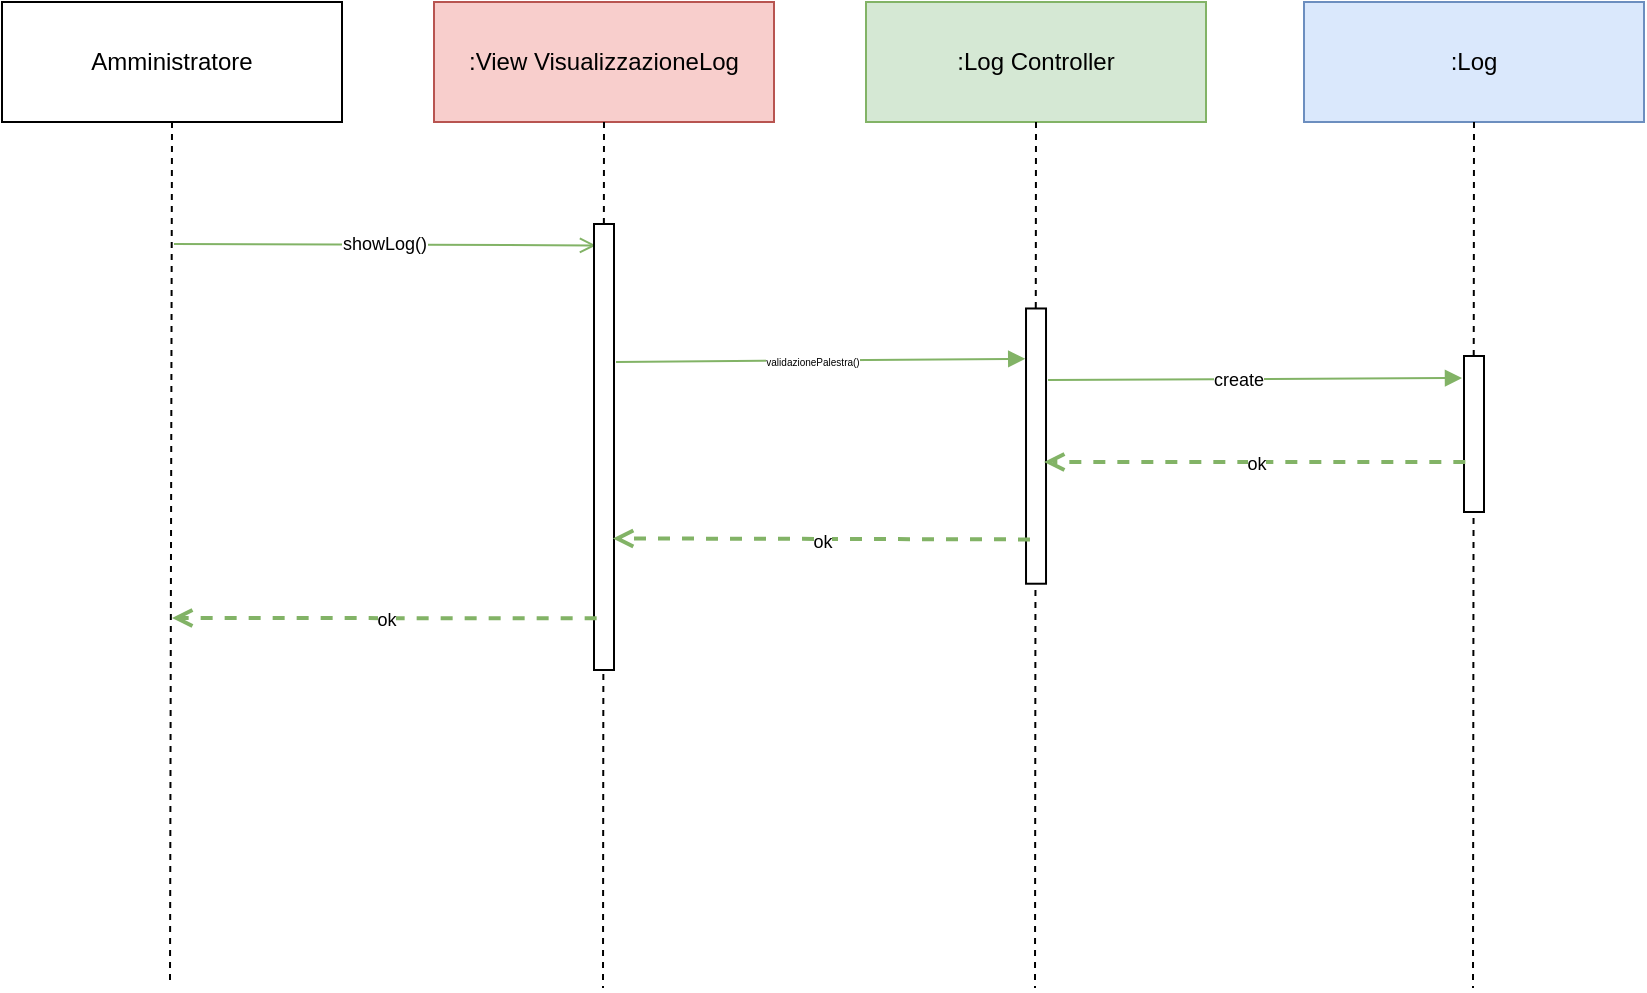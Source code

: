 <mxfile version="24.4.13" type="github">
  <diagram name="Page-1" id="FbxMsNr4Fx10tflfo3xf">
    <mxGraphModel dx="809" dy="471" grid="0" gridSize="10" guides="1" tooltips="1" connect="1" arrows="1" fold="1" page="0" pageScale="1" pageWidth="850" pageHeight="1100" math="0" shadow="0">
      <root>
        <mxCell id="0" />
        <mxCell id="1" parent="0" />
        <mxCell id="YbzqFVrjnrmy3DUoZA_B-1" value=":View VisualizzazioneLog" style="rounded=0;whiteSpace=wrap;html=1;fillColor=#f8cecc;strokeColor=#b85450;" vertex="1" parent="1">
          <mxGeometry x="256" y="40" width="170" height="60" as="geometry" />
        </mxCell>
        <mxCell id="YbzqFVrjnrmy3DUoZA_B-2" value="Amministratore" style="rounded=0;whiteSpace=wrap;html=1;" vertex="1" parent="1">
          <mxGeometry x="40" y="40" width="170" height="60" as="geometry" />
        </mxCell>
        <mxCell id="YbzqFVrjnrmy3DUoZA_B-3" value=":Log Controller" style="rounded=0;whiteSpace=wrap;html=1;fillColor=#d5e8d4;strokeColor=#82b366;" vertex="1" parent="1">
          <mxGeometry x="472" y="40" width="170" height="60" as="geometry" />
        </mxCell>
        <mxCell id="YbzqFVrjnrmy3DUoZA_B-4" value="" style="endArrow=none;dashed=1;html=1;rounded=0;exitX=0.5;exitY=1;exitDx=0;exitDy=0;" edge="1" parent="1" source="YbzqFVrjnrmy3DUoZA_B-2">
          <mxGeometry width="50" height="50" relative="1" as="geometry">
            <mxPoint x="312" y="249" as="sourcePoint" />
            <mxPoint x="124" y="529" as="targetPoint" />
          </mxGeometry>
        </mxCell>
        <mxCell id="YbzqFVrjnrmy3DUoZA_B-5" value="" style="endArrow=none;dashed=1;html=1;rounded=0;exitX=0.5;exitY=1;exitDx=0;exitDy=0;" edge="1" parent="1" source="YbzqFVrjnrmy3DUoZA_B-1">
          <mxGeometry width="50" height="50" relative="1" as="geometry">
            <mxPoint x="341.5" y="104" as="sourcePoint" />
            <mxPoint x="340.5" y="533" as="targetPoint" />
          </mxGeometry>
        </mxCell>
        <mxCell id="YbzqFVrjnrmy3DUoZA_B-6" value="" style="endArrow=none;dashed=1;html=1;rounded=0;exitX=0.5;exitY=1;exitDx=0;exitDy=0;" edge="1" parent="1" source="YbzqFVrjnrmy3DUoZA_B-3">
          <mxGeometry width="50" height="50" relative="1" as="geometry">
            <mxPoint x="557.5" y="104" as="sourcePoint" />
            <mxPoint x="556.5" y="533" as="targetPoint" />
          </mxGeometry>
        </mxCell>
        <mxCell id="YbzqFVrjnrmy3DUoZA_B-7" value="" style="endArrow=open;html=1;rounded=0;endFill=0;fillColor=#d5e8d4;strokeColor=#82b366;entryX=0.048;entryY=0.9;entryDx=0;entryDy=0;entryPerimeter=0;" edge="1" parent="1" target="YbzqFVrjnrmy3DUoZA_B-9">
          <mxGeometry width="50" height="50" relative="1" as="geometry">
            <mxPoint x="126" y="161" as="sourcePoint" />
            <mxPoint x="340" y="161" as="targetPoint" />
          </mxGeometry>
        </mxCell>
        <mxCell id="YbzqFVrjnrmy3DUoZA_B-8" value="&lt;font style=&quot;font-size: 9px;&quot;&gt;showLog()&lt;/font&gt;" style="edgeLabel;html=1;align=center;verticalAlign=middle;resizable=0;points=[];" vertex="1" connectable="0" parent="YbzqFVrjnrmy3DUoZA_B-7">
          <mxGeometry x="-0.004" y="2" relative="1" as="geometry">
            <mxPoint as="offset" />
          </mxGeometry>
        </mxCell>
        <mxCell id="YbzqFVrjnrmy3DUoZA_B-9" value="" style="rounded=0;whiteSpace=wrap;html=1;rotation=90;" vertex="1" parent="1">
          <mxGeometry x="229.5" y="257.5" width="223" height="10" as="geometry" />
        </mxCell>
        <mxCell id="YbzqFVrjnrmy3DUoZA_B-10" value="" style="rounded=0;whiteSpace=wrap;html=1;rotation=90;" vertex="1" parent="1">
          <mxGeometry x="488.2" y="257.05" width="137.62" height="10" as="geometry" />
        </mxCell>
        <mxCell id="YbzqFVrjnrmy3DUoZA_B-13" value="" style="endArrow=block;html=1;rounded=0;endFill=1;fillColor=#d5e8d4;strokeColor=#82b366;entryX=0.183;entryY=1.039;entryDx=0;entryDy=0;entryPerimeter=0;" edge="1" parent="1" target="YbzqFVrjnrmy3DUoZA_B-10">
          <mxGeometry width="50" height="50" relative="1" as="geometry">
            <mxPoint x="347" y="220" as="sourcePoint" />
            <mxPoint x="551" y="207" as="targetPoint" />
          </mxGeometry>
        </mxCell>
        <mxCell id="YbzqFVrjnrmy3DUoZA_B-14" value="&lt;font style=&quot;font-size: 5px;&quot;&gt;validazionePalestra()&lt;/font&gt;" style="edgeLabel;html=1;align=center;verticalAlign=middle;resizable=0;points=[];" vertex="1" connectable="0" parent="YbzqFVrjnrmy3DUoZA_B-13">
          <mxGeometry x="-0.042" y="1" relative="1" as="geometry">
            <mxPoint as="offset" />
          </mxGeometry>
        </mxCell>
        <mxCell id="YbzqFVrjnrmy3DUoZA_B-15" value="" style="endArrow=block;html=1;rounded=0;endFill=1;fillColor=#d5e8d4;strokeColor=#82b366;exitX=0.5;exitY=0;exitDx=0;exitDy=0;" edge="1" parent="1">
          <mxGeometry width="50" height="50" relative="1" as="geometry">
            <mxPoint x="563" y="229" as="sourcePoint" />
            <mxPoint x="770" y="228" as="targetPoint" />
          </mxGeometry>
        </mxCell>
        <mxCell id="YbzqFVrjnrmy3DUoZA_B-16" value="&lt;font style=&quot;font-size: 9px;&quot;&gt;create&lt;/font&gt;" style="edgeLabel;html=1;align=center;verticalAlign=middle;resizable=0;points=[];" vertex="1" connectable="0" parent="YbzqFVrjnrmy3DUoZA_B-15">
          <mxGeometry x="-0.089" y="1" relative="1" as="geometry">
            <mxPoint as="offset" />
          </mxGeometry>
        </mxCell>
        <mxCell id="YbzqFVrjnrmy3DUoZA_B-17" value=":Log" style="rounded=0;whiteSpace=wrap;html=1;fillColor=#dae8fc;strokeColor=#6c8ebf;" vertex="1" parent="1">
          <mxGeometry x="691" y="40" width="170" height="60" as="geometry" />
        </mxCell>
        <mxCell id="YbzqFVrjnrmy3DUoZA_B-18" value="" style="endArrow=none;dashed=1;html=1;rounded=0;exitX=0.5;exitY=1;exitDx=0;exitDy=0;" edge="1" parent="1" source="YbzqFVrjnrmy3DUoZA_B-17">
          <mxGeometry width="50" height="50" relative="1" as="geometry">
            <mxPoint x="776.5" y="104" as="sourcePoint" />
            <mxPoint x="775.5" y="533" as="targetPoint" />
          </mxGeometry>
        </mxCell>
        <mxCell id="YbzqFVrjnrmy3DUoZA_B-19" value="" style="rounded=0;whiteSpace=wrap;html=1;rotation=90;" vertex="1" parent="1">
          <mxGeometry x="737" y="251" width="78" height="10" as="geometry" />
        </mxCell>
        <mxCell id="YbzqFVrjnrmy3DUoZA_B-20" value="" style="endArrow=open;dashed=1;html=1;strokeWidth=2;rounded=0;fillColor=#d5e8d4;strokeColor=#82b366;endFill=0;exitX=0.679;exitY=0.933;exitDx=0;exitDy=0;exitPerimeter=0;" edge="1" parent="1" source="YbzqFVrjnrmy3DUoZA_B-19">
          <mxGeometry width="50" height="50" relative="1" as="geometry">
            <mxPoint x="610" y="294" as="sourcePoint" />
            <mxPoint x="561" y="270" as="targetPoint" />
          </mxGeometry>
        </mxCell>
        <mxCell id="YbzqFVrjnrmy3DUoZA_B-21" value="&lt;font style=&quot;font-size: 9px;&quot;&gt;ok&lt;/font&gt;" style="edgeLabel;html=1;align=center;verticalAlign=middle;resizable=0;points=[];" vertex="1" connectable="0" parent="YbzqFVrjnrmy3DUoZA_B-20">
          <mxGeometry x="-0.005" relative="1" as="geometry">
            <mxPoint as="offset" />
          </mxGeometry>
        </mxCell>
        <mxCell id="YbzqFVrjnrmy3DUoZA_B-22" value="" style="endArrow=open;dashed=1;html=1;strokeWidth=2;rounded=0;fillColor=#d5e8d4;strokeColor=#82b366;endFill=0;exitX=0.839;exitY=0.801;exitDx=0;exitDy=0;exitPerimeter=0;entryX=0.705;entryY=0.057;entryDx=0;entryDy=0;entryPerimeter=0;" edge="1" parent="1" source="YbzqFVrjnrmy3DUoZA_B-10" target="YbzqFVrjnrmy3DUoZA_B-9">
          <mxGeometry width="50" height="50" relative="1" as="geometry">
            <mxPoint x="549" y="309" as="sourcePoint" />
            <mxPoint x="338" y="309" as="targetPoint" />
          </mxGeometry>
        </mxCell>
        <mxCell id="YbzqFVrjnrmy3DUoZA_B-23" value="&lt;font style=&quot;font-size: 9px;&quot;&gt;ok&lt;/font&gt;" style="edgeLabel;html=1;align=center;verticalAlign=middle;resizable=0;points=[];" vertex="1" connectable="0" parent="YbzqFVrjnrmy3DUoZA_B-22">
          <mxGeometry x="-0.005" relative="1" as="geometry">
            <mxPoint as="offset" />
          </mxGeometry>
        </mxCell>
        <mxCell id="YbzqFVrjnrmy3DUoZA_B-24" value="" style="endArrow=open;dashed=1;html=1;strokeWidth=2;rounded=0;fillColor=#d5e8d4;strokeColor=#82b366;endFill=0;exitX=0.884;exitY=0.867;exitDx=0;exitDy=0;exitPerimeter=0;" edge="1" parent="1" source="YbzqFVrjnrmy3DUoZA_B-9">
          <mxGeometry width="50" height="50" relative="1" as="geometry">
            <mxPoint x="333" y="347" as="sourcePoint" />
            <mxPoint x="125" y="348" as="targetPoint" />
          </mxGeometry>
        </mxCell>
        <mxCell id="YbzqFVrjnrmy3DUoZA_B-25" value="&lt;font style=&quot;font-size: 9px;&quot;&gt;ok&lt;/font&gt;" style="edgeLabel;html=1;align=center;verticalAlign=middle;resizable=0;points=[];" vertex="1" connectable="0" parent="YbzqFVrjnrmy3DUoZA_B-24">
          <mxGeometry x="-0.005" relative="1" as="geometry">
            <mxPoint as="offset" />
          </mxGeometry>
        </mxCell>
      </root>
    </mxGraphModel>
  </diagram>
</mxfile>
